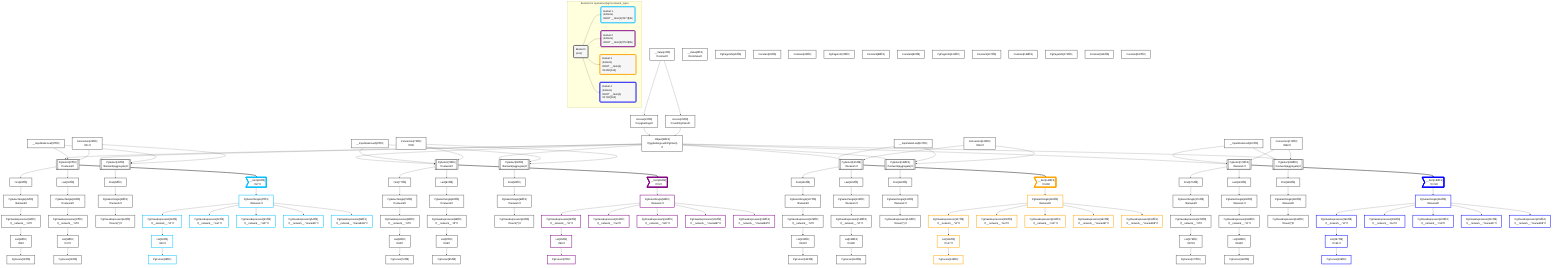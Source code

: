 graph TD
    classDef path fill:#eee,stroke:#000,color:#000
    classDef plan fill:#fff,stroke-width:3px,color:#000
    classDef itemplan fill:#fff,stroke-width:6px,color:#000
    classDef sideeffectplan fill:#f00,stroke-width:6px,color:#000
    classDef bucket fill:#f6f6f6,color:#000,stroke-width:6px,text-align:left


    %% define steps
    __Value3["__Value[3∈0]<br />ᐸcontextᐳ"]:::plan
    __Value5["__Value[5∈0]<br />ᐸrootValueᐳ"]:::plan
    __InputStaticLeaf17["__InputStaticLeaf[17∈0]"]:::plan
    Access22["Access[22∈0]<br />ᐸ3.pgSettingsᐳ"]:::plan
    Access23["Access[23∈0]<br />ᐸ3.withPgClientᐳ"]:::plan
    Object24["Object[24∈0]<br />ᐸ{pgSettings,withPgClient}ᐳ"]:::plan
    Connection25["Connection[25∈0]<br />ᐸ21ᐳ"]:::plan
    PgPageInfo26["PgPageInfo[26∈0]"]:::plan
    PgSelect27[["PgSelect[27∈0]<br />ᐸnetworkᐳ"]]:::plan
    First28["First[28∈0]"]:::plan
    PgSelectSingle29["PgSelectSingle[29∈0]<br />ᐸnetworkᐳ"]:::plan
    PgClassExpression31["PgClassExpression[31∈0]<br />ᐸ__network__.”id”ᐳ"]:::plan
    List32["List[32∈0]<br />ᐸ31ᐳ"]:::plan
    PgCursor30["PgCursor[30∈0]"]:::plan
    Last34["Last[34∈0]"]:::plan
    PgSelectSingle35["PgSelectSingle[35∈0]<br />ᐸnetworkᐳ"]:::plan
    PgClassExpression37["PgClassExpression[37∈0]<br />ᐸ__network__.”id”ᐳ"]:::plan
    List38["List[38∈0]<br />ᐸ37ᐳ"]:::plan
    PgCursor36["PgCursor[36∈0]"]:::plan
    Constant39["Constant[39∈0]"]:::plan
    Constant40["Constant[40∈0]"]:::plan
    PgSelect41[["PgSelect[41∈0]<br />ᐸnetwork(aggregate)ᐳ"]]:::plan
    First42["First[42∈0]"]:::plan
    PgSelectSingle43["PgSelectSingle[43∈0]<br />ᐸnetworkᐳ"]:::plan
    PgClassExpression44["PgClassExpression[44∈0]<br />ᐸcount(*)ᐳ"]:::plan
    __Item46>"__Item[46∈1]<br />ᐸ27ᐳ"]:::itemplan
    PgSelectSingle47["PgSelectSingle[47∈1]<br />ᐸnetworkᐳ"]:::plan
    PgClassExpression49["PgClassExpression[49∈1]<br />ᐸ__network__.”id”ᐳ"]:::plan
    List50["List[50∈1]<br />ᐸ49ᐳ"]:::plan
    PgCursor48["PgCursor[48∈1]"]:::plan
    PgClassExpression52["PgClassExpression[52∈1]<br />ᐸ__network__.”inet”ᐳ"]:::plan
    PgClassExpression53["PgClassExpression[53∈1]<br />ᐸ__network__.”cidr”ᐳ"]:::plan
    PgClassExpression54["PgClassExpression[54∈1]<br />ᐸ__network__.”macaddr”ᐳ"]:::plan
    PgClassExpression55["PgClassExpression[55∈1]<br />ᐸ__network__.”macaddr8”ᐳ"]:::plan
    __InputStaticLeaf67["__InputStaticLeaf[67∈0]"]:::plan
    Connection74["Connection[74∈0]<br />ᐸ70ᐳ"]:::plan
    PgPageInfo75["PgPageInfo[75∈0]"]:::plan
    PgSelect76[["PgSelect[76∈0]<br />ᐸnetworkᐳ"]]:::plan
    First77["First[77∈0]"]:::plan
    PgSelectSingle78["PgSelectSingle[78∈0]<br />ᐸnetworkᐳ"]:::plan
    PgClassExpression80["PgClassExpression[80∈0]<br />ᐸ__network__.”id”ᐳ"]:::plan
    List81["List[81∈0]<br />ᐸ80ᐳ"]:::plan
    PgCursor79["PgCursor[79∈0]"]:::plan
    Last83["Last[83∈0]"]:::plan
    PgSelectSingle84["PgSelectSingle[84∈0]<br />ᐸnetworkᐳ"]:::plan
    PgClassExpression86["PgClassExpression[86∈0]<br />ᐸ__network__.”id”ᐳ"]:::plan
    List87["List[87∈0]<br />ᐸ86ᐳ"]:::plan
    PgCursor85["PgCursor[85∈0]"]:::plan
    Constant88["Constant[88∈0]"]:::plan
    Constant89["Constant[89∈0]"]:::plan
    PgSelect90[["PgSelect[90∈0]<br />ᐸnetwork(aggregate)ᐳ"]]:::plan
    First91["First[91∈0]"]:::plan
    PgSelectSingle92["PgSelectSingle[92∈0]<br />ᐸnetworkᐳ"]:::plan
    PgClassExpression93["PgClassExpression[93∈0]<br />ᐸcount(*)ᐳ"]:::plan
    __Item95>"__Item[95∈2]<br />ᐸ76ᐳ"]:::itemplan
    PgSelectSingle96["PgSelectSingle[96∈2]<br />ᐸnetworkᐳ"]:::plan
    PgClassExpression98["PgClassExpression[98∈2]<br />ᐸ__network__.”id”ᐳ"]:::plan
    List99["List[99∈2]<br />ᐸ98ᐳ"]:::plan
    PgCursor97["PgCursor[97∈2]"]:::plan
    PgClassExpression101["PgClassExpression[101∈2]<br />ᐸ__network__.”inet”ᐳ"]:::plan
    PgClassExpression102["PgClassExpression[102∈2]<br />ᐸ__network__.”cidr”ᐳ"]:::plan
    PgClassExpression103["PgClassExpression[103∈2]<br />ᐸ__network__.”macaddr”ᐳ"]:::plan
    PgClassExpression104["PgClassExpression[104∈2]<br />ᐸ__network__.”macaddr8”ᐳ"]:::plan
    __InputStaticLeaf117["__InputStaticLeaf[117∈0]"]:::plan
    Connection123["Connection[123∈0]<br />ᐸ119ᐳ"]:::plan
    PgPageInfo124["PgPageInfo[124∈0]"]:::plan
    PgSelect125[["PgSelect[125∈0]<br />ᐸnetworkᐳ"]]:::plan
    First126["First[126∈0]"]:::plan
    PgSelectSingle127["PgSelectSingle[127∈0]<br />ᐸnetworkᐳ"]:::plan
    PgClassExpression129["PgClassExpression[129∈0]<br />ᐸ__network__.”id”ᐳ"]:::plan
    List130["List[130∈0]<br />ᐸ129ᐳ"]:::plan
    PgCursor128["PgCursor[128∈0]"]:::plan
    Last132["Last[132∈0]"]:::plan
    PgSelectSingle133["PgSelectSingle[133∈0]<br />ᐸnetworkᐳ"]:::plan
    PgClassExpression135["PgClassExpression[135∈0]<br />ᐸ__network__.”id”ᐳ"]:::plan
    List136["List[136∈0]<br />ᐸ135ᐳ"]:::plan
    PgCursor134["PgCursor[134∈0]"]:::plan
    Constant137["Constant[137∈0]"]:::plan
    Constant138["Constant[138∈0]"]:::plan
    PgSelect139[["PgSelect[139∈0]<br />ᐸnetwork(aggregate)ᐳ"]]:::plan
    First140["First[140∈0]"]:::plan
    PgSelectSingle141["PgSelectSingle[141∈0]<br />ᐸnetworkᐳ"]:::plan
    PgClassExpression142["PgClassExpression[142∈0]<br />ᐸcount(*)ᐳ"]:::plan
    __Item144>"__Item[144∈3]<br />ᐸ125ᐳ"]:::itemplan
    PgSelectSingle145["PgSelectSingle[145∈3]<br />ᐸnetworkᐳ"]:::plan
    PgClassExpression147["PgClassExpression[147∈3]<br />ᐸ__network__.”id”ᐳ"]:::plan
    List148["List[148∈3]<br />ᐸ147ᐳ"]:::plan
    PgCursor146["PgCursor[146∈3]"]:::plan
    PgClassExpression150["PgClassExpression[150∈3]<br />ᐸ__network__.”inet”ᐳ"]:::plan
    PgClassExpression151["PgClassExpression[151∈3]<br />ᐸ__network__.”cidr”ᐳ"]:::plan
    PgClassExpression152["PgClassExpression[152∈3]<br />ᐸ__network__.”macaddr”ᐳ"]:::plan
    PgClassExpression153["PgClassExpression[153∈3]<br />ᐸ__network__.”macaddr8”ᐳ"]:::plan
    __InputStaticLeaf167["__InputStaticLeaf[167∈0]"]:::plan
    Connection172["Connection[172∈0]<br />ᐸ168ᐳ"]:::plan
    PgPageInfo173["PgPageInfo[173∈0]"]:::plan
    PgSelect174[["PgSelect[174∈0]<br />ᐸnetworkᐳ"]]:::plan
    First175["First[175∈0]"]:::plan
    PgSelectSingle176["PgSelectSingle[176∈0]<br />ᐸnetworkᐳ"]:::plan
    PgClassExpression178["PgClassExpression[178∈0]<br />ᐸ__network__.”id”ᐳ"]:::plan
    List179["List[179∈0]<br />ᐸ178ᐳ"]:::plan
    PgCursor177["PgCursor[177∈0]"]:::plan
    Last181["Last[181∈0]"]:::plan
    PgSelectSingle182["PgSelectSingle[182∈0]<br />ᐸnetworkᐳ"]:::plan
    PgClassExpression184["PgClassExpression[184∈0]<br />ᐸ__network__.”id”ᐳ"]:::plan
    List185["List[185∈0]<br />ᐸ184ᐳ"]:::plan
    PgCursor183["PgCursor[183∈0]"]:::plan
    Constant186["Constant[186∈0]"]:::plan
    Constant187["Constant[187∈0]"]:::plan
    PgSelect188[["PgSelect[188∈0]<br />ᐸnetwork(aggregate)ᐳ"]]:::plan
    First189["First[189∈0]"]:::plan
    PgSelectSingle190["PgSelectSingle[190∈0]<br />ᐸnetworkᐳ"]:::plan
    PgClassExpression191["PgClassExpression[191∈0]<br />ᐸcount(*)ᐳ"]:::plan
    __Item193>"__Item[193∈4]<br />ᐸ174ᐳ"]:::itemplan
    PgSelectSingle194["PgSelectSingle[194∈4]<br />ᐸnetworkᐳ"]:::plan
    PgClassExpression196["PgClassExpression[196∈4]<br />ᐸ__network__.”id”ᐳ"]:::plan
    List197["List[197∈4]<br />ᐸ196ᐳ"]:::plan
    PgCursor195["PgCursor[195∈4]"]:::plan
    PgClassExpression199["PgClassExpression[199∈4]<br />ᐸ__network__.”inet”ᐳ"]:::plan
    PgClassExpression200["PgClassExpression[200∈4]<br />ᐸ__network__.”cidr”ᐳ"]:::plan
    PgClassExpression201["PgClassExpression[201∈4]<br />ᐸ__network__.”macaddr”ᐳ"]:::plan
    PgClassExpression202["PgClassExpression[202∈4]<br />ᐸ__network__.”macaddr8”ᐳ"]:::plan

    %% plan dependencies
    __Value3 --> Access22
    __Value3 --> Access23
    Access22 & Access23 --> Object24
    Object24 & __InputStaticLeaf17 & Connection25 --> PgSelect27
    PgSelect27 --> First28
    First28 --> PgSelectSingle29
    PgSelectSingle29 --> PgClassExpression31
    PgClassExpression31 --> List32
    List32 --> PgCursor30
    PgSelect27 --> Last34
    Last34 --> PgSelectSingle35
    PgSelectSingle35 --> PgClassExpression37
    PgClassExpression37 --> List38
    List38 --> PgCursor36
    Object24 & __InputStaticLeaf17 & Connection25 --> PgSelect41
    PgSelect41 --> First42
    First42 --> PgSelectSingle43
    PgSelectSingle43 --> PgClassExpression44
    PgSelect27 ==> __Item46
    __Item46 --> PgSelectSingle47
    PgSelectSingle47 --> PgClassExpression49
    PgClassExpression49 --> List50
    List50 --> PgCursor48
    PgSelectSingle47 --> PgClassExpression52
    PgSelectSingle47 --> PgClassExpression53
    PgSelectSingle47 --> PgClassExpression54
    PgSelectSingle47 --> PgClassExpression55
    Object24 & __InputStaticLeaf67 & Connection74 --> PgSelect76
    PgSelect76 --> First77
    First77 --> PgSelectSingle78
    PgSelectSingle78 --> PgClassExpression80
    PgClassExpression80 --> List81
    List81 --> PgCursor79
    PgSelect76 --> Last83
    Last83 --> PgSelectSingle84
    PgSelectSingle84 --> PgClassExpression86
    PgClassExpression86 --> List87
    List87 --> PgCursor85
    Object24 & __InputStaticLeaf67 & Connection74 --> PgSelect90
    PgSelect90 --> First91
    First91 --> PgSelectSingle92
    PgSelectSingle92 --> PgClassExpression93
    PgSelect76 ==> __Item95
    __Item95 --> PgSelectSingle96
    PgSelectSingle96 --> PgClassExpression98
    PgClassExpression98 --> List99
    List99 --> PgCursor97
    PgSelectSingle96 --> PgClassExpression101
    PgSelectSingle96 --> PgClassExpression102
    PgSelectSingle96 --> PgClassExpression103
    PgSelectSingle96 --> PgClassExpression104
    Object24 & __InputStaticLeaf117 & Connection123 --> PgSelect125
    PgSelect125 --> First126
    First126 --> PgSelectSingle127
    PgSelectSingle127 --> PgClassExpression129
    PgClassExpression129 --> List130
    List130 --> PgCursor128
    PgSelect125 --> Last132
    Last132 --> PgSelectSingle133
    PgSelectSingle133 --> PgClassExpression135
    PgClassExpression135 --> List136
    List136 --> PgCursor134
    Object24 & __InputStaticLeaf117 & Connection123 --> PgSelect139
    PgSelect139 --> First140
    First140 --> PgSelectSingle141
    PgSelectSingle141 --> PgClassExpression142
    PgSelect125 ==> __Item144
    __Item144 --> PgSelectSingle145
    PgSelectSingle145 --> PgClassExpression147
    PgClassExpression147 --> List148
    List148 --> PgCursor146
    PgSelectSingle145 --> PgClassExpression150
    PgSelectSingle145 --> PgClassExpression151
    PgSelectSingle145 --> PgClassExpression152
    PgSelectSingle145 --> PgClassExpression153
    Object24 & __InputStaticLeaf167 & Connection172 --> PgSelect174
    PgSelect174 --> First175
    First175 --> PgSelectSingle176
    PgSelectSingle176 --> PgClassExpression178
    PgClassExpression178 --> List179
    List179 --> PgCursor177
    PgSelect174 --> Last181
    Last181 --> PgSelectSingle182
    PgSelectSingle182 --> PgClassExpression184
    PgClassExpression184 --> List185
    List185 --> PgCursor183
    Object24 & __InputStaticLeaf167 & Connection172 --> PgSelect188
    PgSelect188 --> First189
    First189 --> PgSelectSingle190
    PgSelectSingle190 --> PgClassExpression191
    PgSelect174 ==> __Item193
    __Item193 --> PgSelectSingle194
    PgSelectSingle194 --> PgClassExpression196
    PgClassExpression196 --> List197
    List197 --> PgCursor195
    PgSelectSingle194 --> PgClassExpression199
    PgSelectSingle194 --> PgClassExpression200
    PgSelectSingle194 --> PgClassExpression201
    PgSelectSingle194 --> PgClassExpression202

    subgraph "Buckets for queries/v4/pg11.network_types"
    Bucket0("Bucket 0<br />(root)"):::bucket
    classDef bucket0 stroke:#696969
    class Bucket0,__Value3,__Value5,__InputStaticLeaf17,Access22,Access23,Object24,Connection25,PgPageInfo26,PgSelect27,First28,PgSelectSingle29,PgCursor30,PgClassExpression31,List32,Last34,PgSelectSingle35,PgCursor36,PgClassExpression37,List38,Constant39,Constant40,PgSelect41,First42,PgSelectSingle43,PgClassExpression44,__InputStaticLeaf67,Connection74,PgPageInfo75,PgSelect76,First77,PgSelectSingle78,PgCursor79,PgClassExpression80,List81,Last83,PgSelectSingle84,PgCursor85,PgClassExpression86,List87,Constant88,Constant89,PgSelect90,First91,PgSelectSingle92,PgClassExpression93,__InputStaticLeaf117,Connection123,PgPageInfo124,PgSelect125,First126,PgSelectSingle127,PgCursor128,PgClassExpression129,List130,Last132,PgSelectSingle133,PgCursor134,PgClassExpression135,List136,Constant137,Constant138,PgSelect139,First140,PgSelectSingle141,PgClassExpression142,__InputStaticLeaf167,Connection172,PgPageInfo173,PgSelect174,First175,PgSelectSingle176,PgCursor177,PgClassExpression178,List179,Last181,PgSelectSingle182,PgCursor183,PgClassExpression184,List185,Constant186,Constant187,PgSelect188,First189,PgSelectSingle190,PgClassExpression191 bucket0
    Bucket1("Bucket 1<br />(listItem)<br />ROOT __Item{1}ᐸ27ᐳ[46]"):::bucket
    classDef bucket1 stroke:#00bfff
    class Bucket1,__Item46,PgSelectSingle47,PgCursor48,PgClassExpression49,List50,PgClassExpression52,PgClassExpression53,PgClassExpression54,PgClassExpression55 bucket1
    Bucket2("Bucket 2<br />(listItem)<br />ROOT __Item{2}ᐸ76ᐳ[95]"):::bucket
    classDef bucket2 stroke:#7f007f
    class Bucket2,__Item95,PgSelectSingle96,PgCursor97,PgClassExpression98,List99,PgClassExpression101,PgClassExpression102,PgClassExpression103,PgClassExpression104 bucket2
    Bucket3("Bucket 3<br />(listItem)<br />ROOT __Item{3}ᐸ125ᐳ[144]"):::bucket
    classDef bucket3 stroke:#ffa500
    class Bucket3,__Item144,PgSelectSingle145,PgCursor146,PgClassExpression147,List148,PgClassExpression150,PgClassExpression151,PgClassExpression152,PgClassExpression153 bucket3
    Bucket4("Bucket 4<br />(listItem)<br />ROOT __Item{4}ᐸ174ᐳ[193]"):::bucket
    classDef bucket4 stroke:#0000ff
    class Bucket4,__Item193,PgSelectSingle194,PgCursor195,PgClassExpression196,List197,PgClassExpression199,PgClassExpression200,PgClassExpression201,PgClassExpression202 bucket4
    Bucket0 --> Bucket1 & Bucket2 & Bucket3 & Bucket4
    end